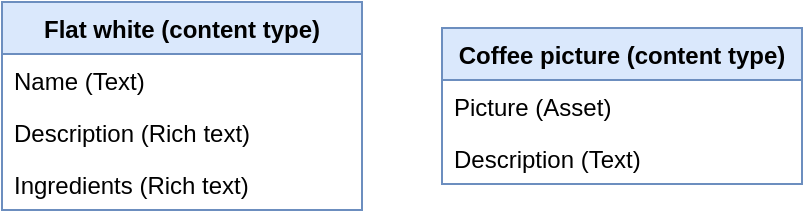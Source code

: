 <mxfile version="13.0.0" type="github">
  <diagram id="nFBdgCirMu-IVlNZLdI9" name="Page-1">
    <mxGraphModel dx="1422" dy="762" grid="1" gridSize="10" guides="1" tooltips="1" connect="1" arrows="1" fold="0" page="1" pageScale="1" pageWidth="850" pageHeight="1100" math="0" shadow="0">
      <root>
        <mxCell id="0" />
        <mxCell id="1" parent="0" />
        <mxCell id="TZZ_qZ0MYML3Be1iEsgz-1" value="Flat white (content type)" style="swimlane;fontStyle=1;childLayout=stackLayout;horizontal=1;startSize=26;fillColor=#dae8fc;horizontalStack=0;resizeParent=1;resizeParentMax=0;resizeLast=0;collapsible=1;marginBottom=0;strokeColor=#6c8ebf;" parent="1" vertex="1">
          <mxGeometry x="10" y="10" width="180" height="104" as="geometry" />
        </mxCell>
        <mxCell id="TZZ_qZ0MYML3Be1iEsgz-2" value="Name (Text)" style="text;strokeColor=none;fillColor=none;align=left;verticalAlign=top;spacingLeft=4;spacingRight=4;overflow=hidden;rotatable=0;points=[[0,0.5],[1,0.5]];portConstraint=eastwest;" parent="TZZ_qZ0MYML3Be1iEsgz-1" vertex="1">
          <mxGeometry y="26" width="180" height="26" as="geometry" />
        </mxCell>
        <mxCell id="TZZ_qZ0MYML3Be1iEsgz-3" value="Description (Rich text)" style="text;strokeColor=none;fillColor=none;align=left;verticalAlign=top;spacingLeft=4;spacingRight=4;overflow=hidden;rotatable=0;points=[[0,0.5],[1,0.5]];portConstraint=eastwest;" parent="TZZ_qZ0MYML3Be1iEsgz-1" vertex="1">
          <mxGeometry y="52" width="180" height="26" as="geometry" />
        </mxCell>
        <mxCell id="TZZ_qZ0MYML3Be1iEsgz-4" value="Ingredients (Rich text)" style="text;strokeColor=none;fillColor=none;align=left;verticalAlign=top;spacingLeft=4;spacingRight=4;overflow=hidden;rotatable=0;points=[[0,0.5],[1,0.5]];portConstraint=eastwest;" parent="TZZ_qZ0MYML3Be1iEsgz-1" vertex="1">
          <mxGeometry y="78" width="180" height="26" as="geometry" />
        </mxCell>
        <mxCell id="TZZ_qZ0MYML3Be1iEsgz-6" value="Coffee picture (content type)" style="swimlane;fontStyle=1;childLayout=stackLayout;horizontal=1;startSize=26;fillColor=#dae8fc;horizontalStack=0;resizeParent=1;resizeParentMax=0;resizeLast=0;collapsible=1;marginBottom=0;strokeColor=#6c8ebf;" parent="1" vertex="1">
          <mxGeometry x="230" y="23" width="180" height="78" as="geometry" />
        </mxCell>
        <mxCell id="TZZ_qZ0MYML3Be1iEsgz-7" value="Picture (Asset)" style="text;strokeColor=none;fillColor=none;align=left;verticalAlign=top;spacingLeft=4;spacingRight=4;overflow=hidden;rotatable=0;points=[[0,0.5],[1,0.5]];portConstraint=eastwest;" parent="TZZ_qZ0MYML3Be1iEsgz-6" vertex="1">
          <mxGeometry y="26" width="180" height="26" as="geometry" />
        </mxCell>
        <mxCell id="TZZ_qZ0MYML3Be1iEsgz-8" value="Description (Text)" style="text;strokeColor=none;fillColor=none;align=left;verticalAlign=top;spacingLeft=4;spacingRight=4;overflow=hidden;rotatable=0;points=[[0,0.5],[1,0.5]];portConstraint=eastwest;" parent="TZZ_qZ0MYML3Be1iEsgz-6" vertex="1">
          <mxGeometry y="52" width="180" height="26" as="geometry" />
        </mxCell>
      </root>
    </mxGraphModel>
  </diagram>
</mxfile>

